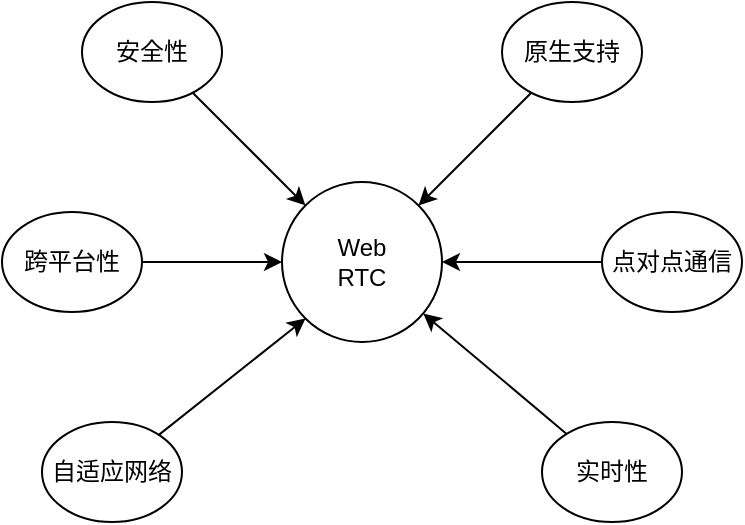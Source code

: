 <mxfile>
    <diagram id="WELrv7wBCqnwyshILe9C" name="第 1 页">
        <mxGraphModel dx="503" dy="355" grid="1" gridSize="10" guides="1" tooltips="1" connect="1" arrows="1" fold="1" page="1" pageScale="1" pageWidth="827" pageHeight="1169" math="0" shadow="0">
            <root>
                <mxCell id="0"/>
                <mxCell id="1" parent="0"/>
                <mxCell id="2" value="Web&lt;br&gt;RTC" style="ellipse;whiteSpace=wrap;html=1;aspect=fixed;" vertex="1" parent="1">
                    <mxGeometry x="170" y="220" width="80" height="80" as="geometry"/>
                </mxCell>
                <mxCell id="6" style="edgeStyle=none;html=1;" edge="1" parent="1" source="5" target="2">
                    <mxGeometry relative="1" as="geometry"/>
                </mxCell>
                <mxCell id="5" value="原生支持" style="ellipse;whiteSpace=wrap;html=1;" vertex="1" parent="1">
                    <mxGeometry x="280" y="130" width="70" height="50" as="geometry"/>
                </mxCell>
                <mxCell id="9" style="edgeStyle=none;html=1;entryX=1;entryY=0.5;entryDx=0;entryDy=0;" edge="1" parent="1" source="7" target="2">
                    <mxGeometry relative="1" as="geometry"/>
                </mxCell>
                <mxCell id="7" value="点对点通信" style="ellipse;whiteSpace=wrap;html=1;" vertex="1" parent="1">
                    <mxGeometry x="330" y="235" width="70" height="50" as="geometry"/>
                </mxCell>
                <mxCell id="10" style="edgeStyle=none;html=1;" edge="1" parent="1" source="8" target="2">
                    <mxGeometry relative="1" as="geometry"/>
                </mxCell>
                <mxCell id="8" value="实时性" style="ellipse;whiteSpace=wrap;html=1;" vertex="1" parent="1">
                    <mxGeometry x="300" y="340" width="70" height="50" as="geometry"/>
                </mxCell>
                <mxCell id="12" style="edgeStyle=none;html=1;" edge="1" parent="1" source="11" target="2">
                    <mxGeometry relative="1" as="geometry"/>
                </mxCell>
                <mxCell id="11" value="安全性" style="ellipse;whiteSpace=wrap;html=1;" vertex="1" parent="1">
                    <mxGeometry x="70" y="130" width="70" height="50" as="geometry"/>
                </mxCell>
                <mxCell id="14" style="edgeStyle=none;html=1;entryX=0;entryY=0.5;entryDx=0;entryDy=0;" edge="1" parent="1" source="13" target="2">
                    <mxGeometry relative="1" as="geometry"/>
                </mxCell>
                <mxCell id="13" value="跨平台性" style="ellipse;whiteSpace=wrap;html=1;" vertex="1" parent="1">
                    <mxGeometry x="30" y="235" width="70" height="50" as="geometry"/>
                </mxCell>
                <mxCell id="16" style="edgeStyle=none;html=1;entryX=0;entryY=1;entryDx=0;entryDy=0;" edge="1" parent="1" source="15" target="2">
                    <mxGeometry relative="1" as="geometry"/>
                </mxCell>
                <mxCell id="15" value="自适应网络" style="ellipse;whiteSpace=wrap;html=1;" vertex="1" parent="1">
                    <mxGeometry x="50" y="340" width="70" height="50" as="geometry"/>
                </mxCell>
            </root>
        </mxGraphModel>
    </diagram>
</mxfile>